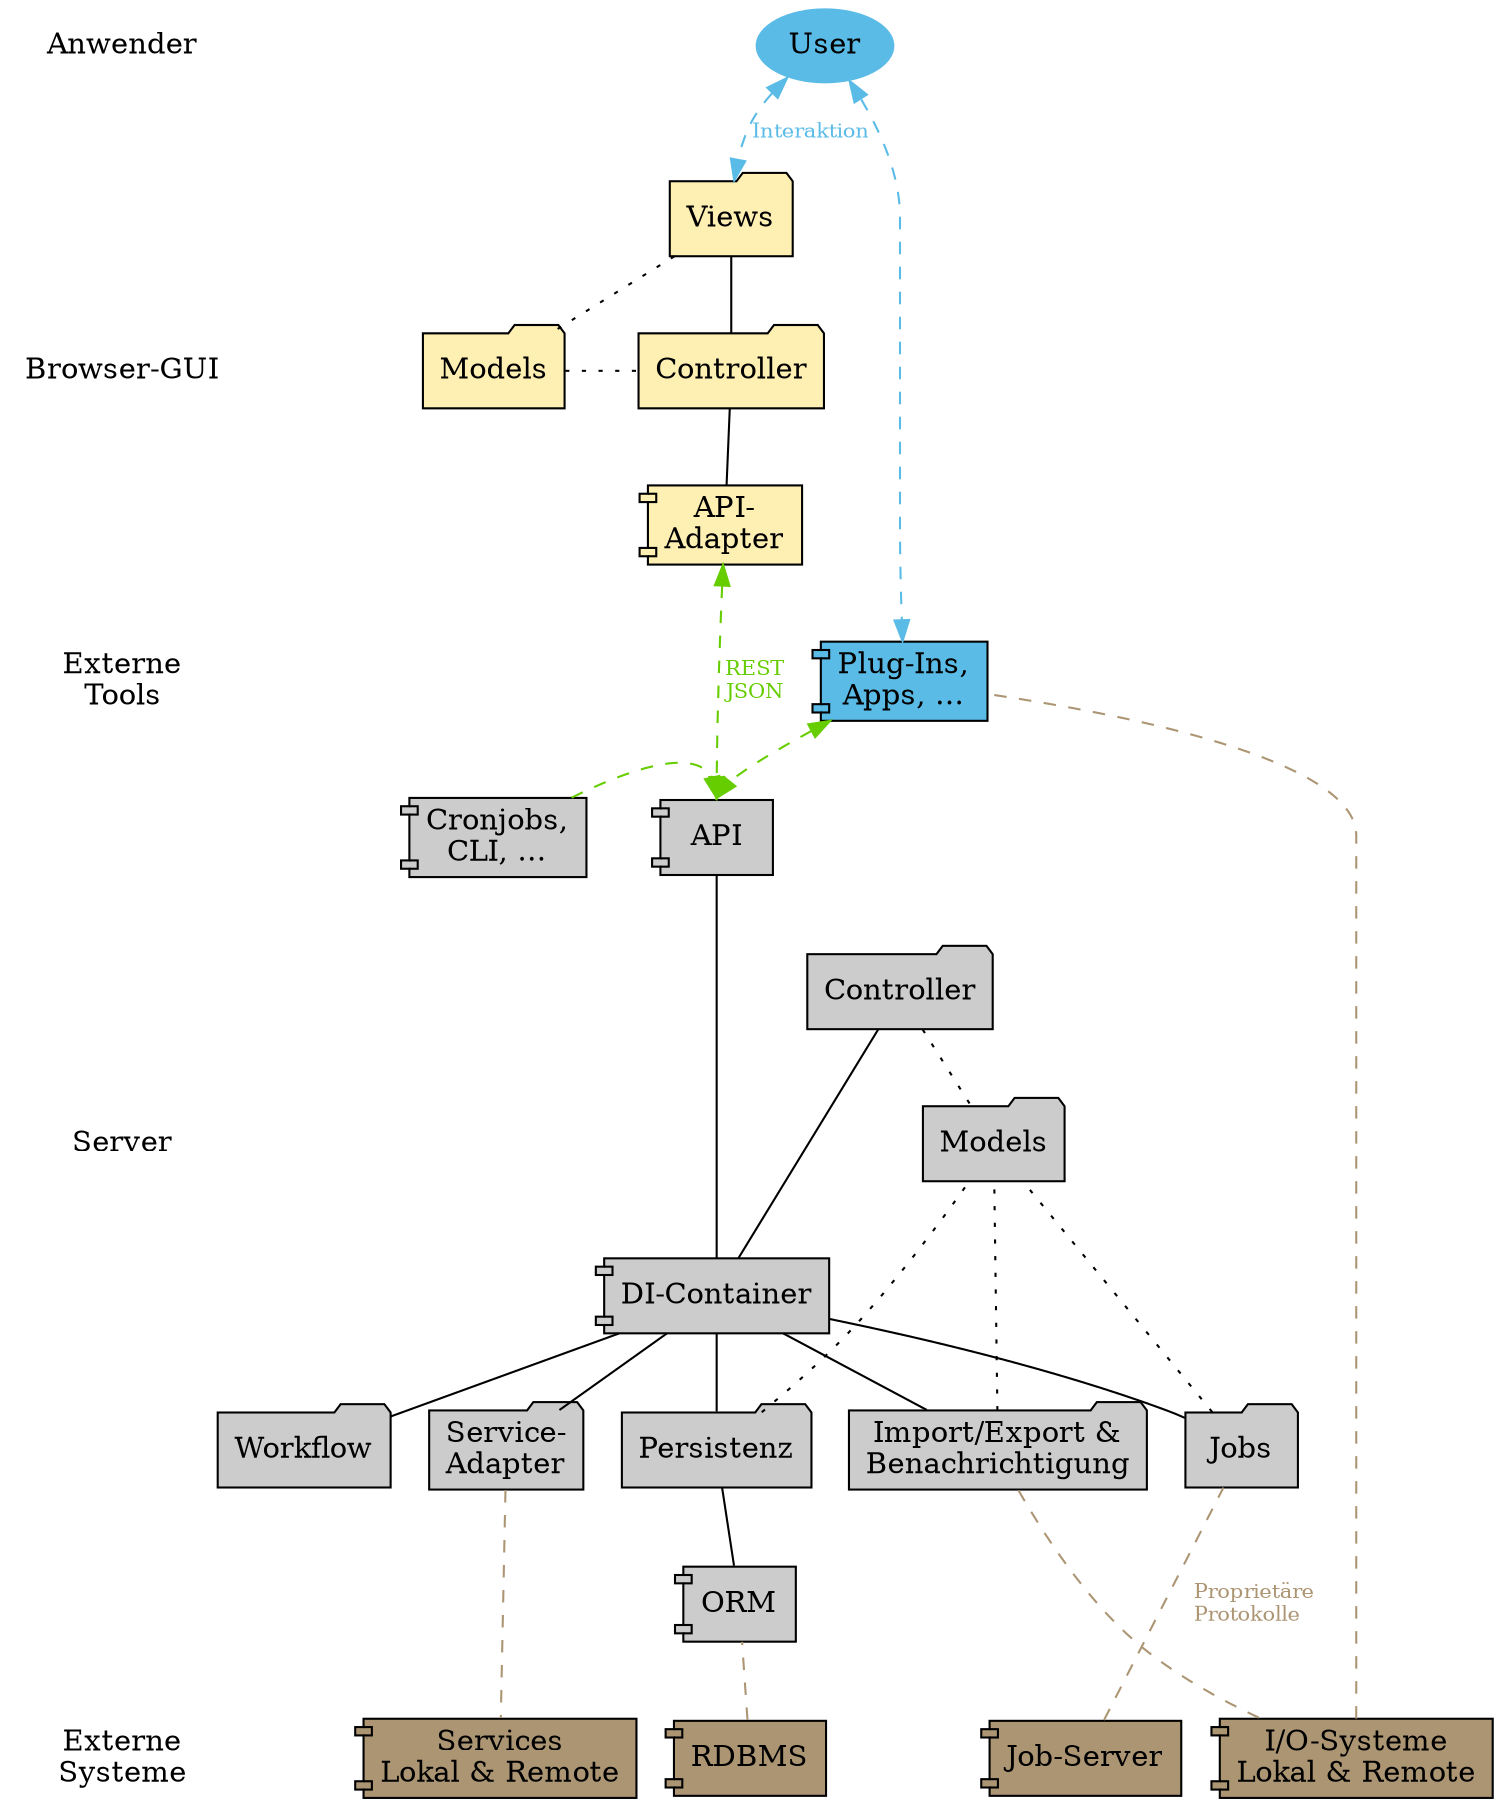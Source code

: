 digraph G {
rankdir=TB

edge [ arrowhead=onormal dir=forward fontsize=10 ]

node [ style=filled fillcolor="#5abbe6" ]

subgraph user {
  rank=same 
  ruser [ label="Anwender" shape=none style=solid ]
  user [ style=filled label="User" penwidth=0 ]
}

node [ fillcolor="#feefb3" ]

subgraph c1 {
  rank=same
  r1 [ style=invis ]
  GuiViews [ label="Views" shape=folder ]
}

subgraph c2 {
  rank=same
  r2 [ label="Browser-GUI" shape=none style=solid ]
  GuiController [ label=Controller shape=folder ]
  GuiModels [ label=Models shape=folder ]
}

subgraph c3 {
  rank=same
  r3 [ style=invis ]
  ApiAdapter [ label="API-\nAdapter" shape=component ]
}

node [ fillcolor="#5abbe6" ]

subgraph c4 {
  rank=same
  r4 [ label="Externe\nTools" shape=none style=solid ]
  PlugIns [ shape=component label="Plug-Ins,\nApps, …" ]
}

node [ fillcolor="#cccccc" penwidth=1 ]

subgraph c5 {
  rank=same
  r5 [ style=invis ]
  API [ shape=component ]
  Shell [ shape=component label="Cronjobs,\nCLI, …" ]
}

subgraph c6 {
  rank=same
  r6 [ style=invis ]
  Controller [ shape=folder ]
}

subgraph c7 {
  rank=same
  r7 [ label="Server" shape=none style=solid ]
  Models [ shape=folder ]    
}

subgraph c75 {
  rank=same
  r75 [ style=invis ]
  di [ label="DI-Container" shape=component ]
}

subgraph c8 {
  rank=same
  r8 [ style=invis ]
  IO [ label="Import/Export &\nBenachrichtigung" shape=folder ]
  Jobs [ shape=folder ]
  Persistenz [ shape=folder ]
  Workflow [ shape=folder ]
  ServiceAdapter [ shape=folder label="Service-\nAdapter" ]
}

subgraph c9 {
  rank=same
  r9 [ style=invis ]
  orm [ label="ORM" shape=component ]
}

node [ fillcolor="#AC9573" ]

subgraph extern {
  rank=same
  extern [ label="Externe\nSysteme" shape=none style=solid ]
  RDBMS [ shape=component ]
  jobserver [ shape=component label="Job-Server" ]
  Services [ shape=component label="Services\nLokal & Remote" ]  
iosub [ shape=component label="I/O-Systeme\nLokal & Remote" ]
}


# Reihenfolge der Schichten erzwingen
edge [ style=invis ]
ruser -> r1 -> r2 -> r3 -> r4 -> r5 -> r6 -> r7 -> r75 -> r8 -> r9 -> extern

edge [ style=solid dir=none arrowhead=none ]

edge [ tailport=none ]

di -> Persistenz
di -> IO
di -> Jobs
di -> Workflow
di -> ServiceAdapter
di -> API [ weight=10 ]
di -> Controller

edge [ headport=none tailport=none ]

GuiController -> ApiAdapter
GuiController -> GuiViews
Persistenz -> orm

edge [ color="#AC9573" style=dashed arrowhead=normal arrowtail=normal fontcolor="#AC9573" ]
jobserver -> Jobs [ label="  Proprietäre\nProtokolle" ]
RDBMS -> orm
IO -> iosub
ServiceAdapter -> Services
iosub -> PlugIns

edge [ arrowhead=normal dir=both color="#5abbe6" fontcolor="#5abbe6" ]
user -> PlugIns
user -> GuiViews [ label="Interaktion" ]

edge [ color="#66cd00" fontcolor="#66cd00" headport=n ]
ApiAdapter -> API [ label=" REST\n JSON" ]
PlugIns -> API
Shell -> API

edge [ weight=none headport=none style=dotted color=black arrowhead=none arrowtail=none ]
Persistenz -> Models
Controller -> Models
Jobs -> Models
IO -> Models
GuiViews -> GuiModels
GuiModels -> GuiController

}